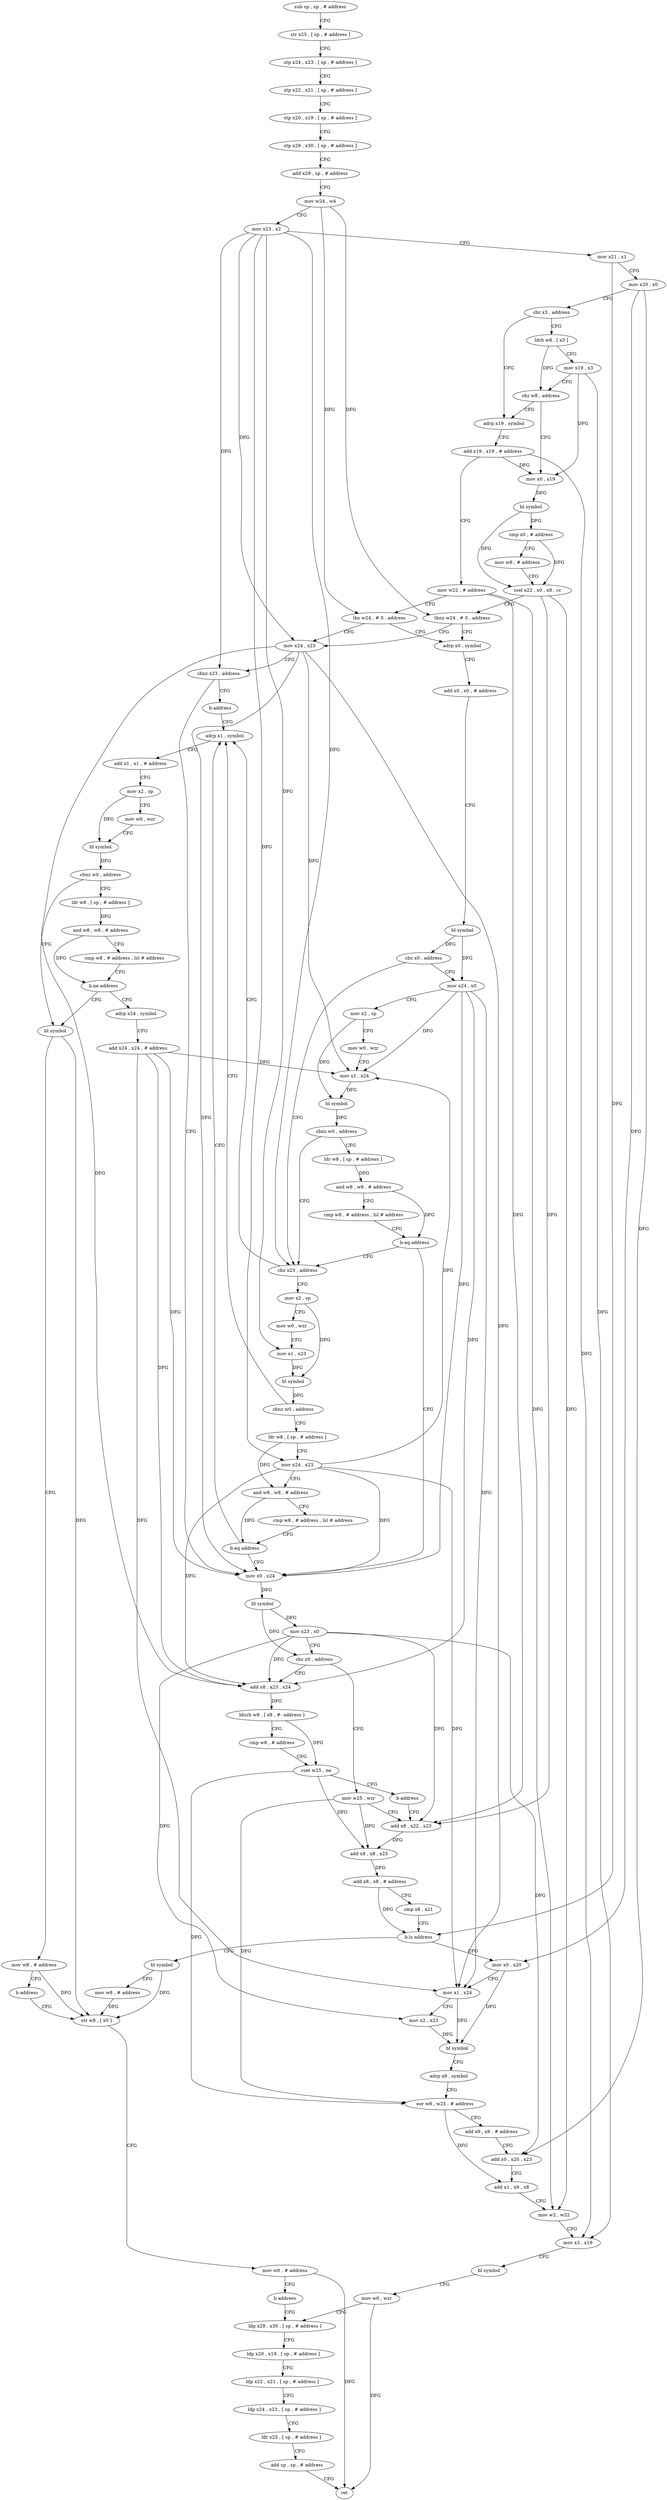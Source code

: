 digraph "func" {
"4299516" [label = "sub sp , sp , # address" ]
"4299520" [label = "str x25 , [ sp , # address ]" ]
"4299524" [label = "stp x24 , x23 , [ sp , # address ]" ]
"4299528" [label = "stp x22 , x21 , [ sp , # address ]" ]
"4299532" [label = "stp x20 , x19 , [ sp , # address ]" ]
"4299536" [label = "stp x29 , x30 , [ sp , # address ]" ]
"4299540" [label = "add x29 , sp , # address" ]
"4299544" [label = "mov w24 , w4" ]
"4299548" [label = "mov x23 , x2" ]
"4299552" [label = "mov x21 , x1" ]
"4299556" [label = "mov x20 , x0" ]
"4299560" [label = "cbz x3 , address" ]
"4299612" [label = "adrp x19 , symbol" ]
"4299564" [label = "ldrb w8 , [ x3 ]" ]
"4299616" [label = "add x19 , x19 , # address" ]
"4299620" [label = "mov w22 , # address" ]
"4299624" [label = "tbz w24 , # 0 , address" ]
"4299600" [label = "mov x24 , x23" ]
"4299628" [label = "adrp x0 , symbol" ]
"4299568" [label = "mov x19 , x3" ]
"4299572" [label = "cbz w8 , address" ]
"4299576" [label = "mov x0 , x19" ]
"4299604" [label = "cbnz x23 , address" ]
"4299776" [label = "mov x0 , x24" ]
"4299608" [label = "b address" ]
"4299632" [label = "add x0 , x0 , # address" ]
"4299636" [label = "bl symbol" ]
"4299640" [label = "cbz x0 , address" ]
"4299684" [label = "cbz x23 , address" ]
"4299644" [label = "mov x24 , x0" ]
"4299580" [label = "bl symbol" ]
"4299584" [label = "cmp x0 , # address" ]
"4299588" [label = "mov w8 , # address" ]
"4299592" [label = "csel x22 , x0 , x8 , cc" ]
"4299596" [label = "tbnz w24 , # 0 , address" ]
"4299780" [label = "bl symbol" ]
"4299784" [label = "mov x23 , x0" ]
"4299788" [label = "cbz x0 , address" ]
"4299824" [label = "mov w25 , wzr" ]
"4299792" [label = "add x8 , x23 , x24" ]
"4299728" [label = "adrp x1 , symbol" ]
"4299688" [label = "mov x2 , sp" ]
"4299648" [label = "mov x2 , sp" ]
"4299652" [label = "mov w0 , wzr" ]
"4299656" [label = "mov x1 , x24" ]
"4299660" [label = "bl symbol" ]
"4299664" [label = "cbnz w0 , address" ]
"4299668" [label = "ldr w8 , [ sp , # address ]" ]
"4299828" [label = "add x8 , x22 , x23" ]
"4299796" [label = "ldurb w8 , [ x8 , #- address ]" ]
"4299800" [label = "cmp w8 , # address" ]
"4299804" [label = "cset w25 , ne" ]
"4299808" [label = "b address" ]
"4299732" [label = "add x1 , x1 , # address" ]
"4299736" [label = "mov x2 , sp" ]
"4299740" [label = "mov w0 , wzr" ]
"4299744" [label = "bl symbol" ]
"4299748" [label = "cbnz w0 , address" ]
"4299812" [label = "bl symbol" ]
"4299752" [label = "ldr w8 , [ sp , # address ]" ]
"4299692" [label = "mov w0 , wzr" ]
"4299696" [label = "mov x1 , x23" ]
"4299700" [label = "bl symbol" ]
"4299704" [label = "cbnz w0 , address" ]
"4299708" [label = "ldr w8 , [ sp , # address ]" ]
"4299672" [label = "and w8 , w8 , # address" ]
"4299676" [label = "cmp w8 , # address , lsl # address" ]
"4299680" [label = "b.eq address" ]
"4299868" [label = "mov x0 , x20" ]
"4299872" [label = "mov x1 , x24" ]
"4299876" [label = "mov x2 , x23" ]
"4299880" [label = "bl symbol" ]
"4299884" [label = "adrp x9 , symbol" ]
"4299888" [label = "eor w8 , w25 , # address" ]
"4299892" [label = "add x9 , x9 , # address" ]
"4299896" [label = "add x0 , x20 , x23" ]
"4299900" [label = "add x1 , x9 , x8" ]
"4299904" [label = "mov w2 , w22" ]
"4299908" [label = "mov x3 , x19" ]
"4299912" [label = "bl symbol" ]
"4299916" [label = "mov w0 , wzr" ]
"4299920" [label = "ldp x29 , x30 , [ sp , # address ]" ]
"4299848" [label = "bl symbol" ]
"4299852" [label = "mov w8 , # address" ]
"4299856" [label = "str w8 , [ x0 ]" ]
"4299832" [label = "add x8 , x8 , x25" ]
"4299836" [label = "add x8 , x8 , # address" ]
"4299840" [label = "cmp x8 , x21" ]
"4299844" [label = "b.ls address" ]
"4299816" [label = "mov w8 , # address" ]
"4299820" [label = "b address" ]
"4299756" [label = "and w8 , w8 , # address" ]
"4299760" [label = "cmp w8 , # address , lsl # address" ]
"4299764" [label = "b.ne address" ]
"4299768" [label = "adrp x24 , symbol" ]
"4299712" [label = "mov x24 , x23" ]
"4299716" [label = "and w8 , w8 , # address" ]
"4299720" [label = "cmp w8 , # address , lsl # address" ]
"4299724" [label = "b.eq address" ]
"4299924" [label = "ldp x20 , x19 , [ sp , # address ]" ]
"4299928" [label = "ldp x22 , x21 , [ sp , # address ]" ]
"4299932" [label = "ldp x24 , x23 , [ sp , # address ]" ]
"4299936" [label = "ldr x25 , [ sp , # address ]" ]
"4299940" [label = "add sp , sp , # address" ]
"4299944" [label = "ret" ]
"4299860" [label = "mov w0 , # address" ]
"4299864" [label = "b address" ]
"4299772" [label = "add x24 , x24 , # address" ]
"4299516" -> "4299520" [ label = "CFG" ]
"4299520" -> "4299524" [ label = "CFG" ]
"4299524" -> "4299528" [ label = "CFG" ]
"4299528" -> "4299532" [ label = "CFG" ]
"4299532" -> "4299536" [ label = "CFG" ]
"4299536" -> "4299540" [ label = "CFG" ]
"4299540" -> "4299544" [ label = "CFG" ]
"4299544" -> "4299548" [ label = "CFG" ]
"4299544" -> "4299624" [ label = "DFG" ]
"4299544" -> "4299596" [ label = "DFG" ]
"4299548" -> "4299552" [ label = "CFG" ]
"4299548" -> "4299600" [ label = "DFG" ]
"4299548" -> "4299604" [ label = "DFG" ]
"4299548" -> "4299684" [ label = "DFG" ]
"4299548" -> "4299696" [ label = "DFG" ]
"4299548" -> "4299712" [ label = "DFG" ]
"4299552" -> "4299556" [ label = "CFG" ]
"4299552" -> "4299844" [ label = "DFG" ]
"4299556" -> "4299560" [ label = "CFG" ]
"4299556" -> "4299868" [ label = "DFG" ]
"4299556" -> "4299896" [ label = "DFG" ]
"4299560" -> "4299612" [ label = "CFG" ]
"4299560" -> "4299564" [ label = "CFG" ]
"4299612" -> "4299616" [ label = "CFG" ]
"4299564" -> "4299568" [ label = "CFG" ]
"4299564" -> "4299572" [ label = "DFG" ]
"4299616" -> "4299620" [ label = "CFG" ]
"4299616" -> "4299576" [ label = "DFG" ]
"4299616" -> "4299908" [ label = "DFG" ]
"4299620" -> "4299624" [ label = "CFG" ]
"4299620" -> "4299828" [ label = "DFG" ]
"4299620" -> "4299904" [ label = "DFG" ]
"4299624" -> "4299600" [ label = "CFG" ]
"4299624" -> "4299628" [ label = "CFG" ]
"4299600" -> "4299604" [ label = "CFG" ]
"4299600" -> "4299776" [ label = "DFG" ]
"4299600" -> "4299656" [ label = "DFG" ]
"4299600" -> "4299792" [ label = "DFG" ]
"4299600" -> "4299872" [ label = "DFG" ]
"4299628" -> "4299632" [ label = "CFG" ]
"4299568" -> "4299572" [ label = "CFG" ]
"4299568" -> "4299576" [ label = "DFG" ]
"4299568" -> "4299908" [ label = "DFG" ]
"4299572" -> "4299612" [ label = "CFG" ]
"4299572" -> "4299576" [ label = "CFG" ]
"4299576" -> "4299580" [ label = "DFG" ]
"4299604" -> "4299776" [ label = "CFG" ]
"4299604" -> "4299608" [ label = "CFG" ]
"4299776" -> "4299780" [ label = "DFG" ]
"4299608" -> "4299728" [ label = "CFG" ]
"4299632" -> "4299636" [ label = "CFG" ]
"4299636" -> "4299640" [ label = "DFG" ]
"4299636" -> "4299644" [ label = "DFG" ]
"4299640" -> "4299684" [ label = "CFG" ]
"4299640" -> "4299644" [ label = "CFG" ]
"4299684" -> "4299728" [ label = "CFG" ]
"4299684" -> "4299688" [ label = "CFG" ]
"4299644" -> "4299648" [ label = "CFG" ]
"4299644" -> "4299776" [ label = "DFG" ]
"4299644" -> "4299656" [ label = "DFG" ]
"4299644" -> "4299792" [ label = "DFG" ]
"4299644" -> "4299872" [ label = "DFG" ]
"4299580" -> "4299584" [ label = "DFG" ]
"4299580" -> "4299592" [ label = "DFG" ]
"4299584" -> "4299588" [ label = "CFG" ]
"4299584" -> "4299592" [ label = "DFG" ]
"4299588" -> "4299592" [ label = "CFG" ]
"4299592" -> "4299596" [ label = "CFG" ]
"4299592" -> "4299828" [ label = "DFG" ]
"4299592" -> "4299904" [ label = "DFG" ]
"4299596" -> "4299628" [ label = "CFG" ]
"4299596" -> "4299600" [ label = "CFG" ]
"4299780" -> "4299784" [ label = "DFG" ]
"4299780" -> "4299788" [ label = "DFG" ]
"4299784" -> "4299788" [ label = "CFG" ]
"4299784" -> "4299792" [ label = "DFG" ]
"4299784" -> "4299828" [ label = "DFG" ]
"4299784" -> "4299876" [ label = "DFG" ]
"4299784" -> "4299896" [ label = "DFG" ]
"4299788" -> "4299824" [ label = "CFG" ]
"4299788" -> "4299792" [ label = "CFG" ]
"4299824" -> "4299828" [ label = "CFG" ]
"4299824" -> "4299832" [ label = "DFG" ]
"4299824" -> "4299888" [ label = "DFG" ]
"4299792" -> "4299796" [ label = "DFG" ]
"4299728" -> "4299732" [ label = "CFG" ]
"4299688" -> "4299692" [ label = "CFG" ]
"4299688" -> "4299700" [ label = "DFG" ]
"4299648" -> "4299652" [ label = "CFG" ]
"4299648" -> "4299660" [ label = "DFG" ]
"4299652" -> "4299656" [ label = "CFG" ]
"4299656" -> "4299660" [ label = "DFG" ]
"4299660" -> "4299664" [ label = "DFG" ]
"4299664" -> "4299684" [ label = "CFG" ]
"4299664" -> "4299668" [ label = "CFG" ]
"4299668" -> "4299672" [ label = "DFG" ]
"4299828" -> "4299832" [ label = "DFG" ]
"4299796" -> "4299800" [ label = "CFG" ]
"4299796" -> "4299804" [ label = "DFG" ]
"4299800" -> "4299804" [ label = "CFG" ]
"4299804" -> "4299808" [ label = "CFG" ]
"4299804" -> "4299832" [ label = "DFG" ]
"4299804" -> "4299888" [ label = "DFG" ]
"4299808" -> "4299828" [ label = "CFG" ]
"4299732" -> "4299736" [ label = "CFG" ]
"4299736" -> "4299740" [ label = "CFG" ]
"4299736" -> "4299744" [ label = "DFG" ]
"4299740" -> "4299744" [ label = "CFG" ]
"4299744" -> "4299748" [ label = "DFG" ]
"4299748" -> "4299812" [ label = "CFG" ]
"4299748" -> "4299752" [ label = "CFG" ]
"4299812" -> "4299816" [ label = "CFG" ]
"4299812" -> "4299856" [ label = "DFG" ]
"4299752" -> "4299756" [ label = "DFG" ]
"4299692" -> "4299696" [ label = "CFG" ]
"4299696" -> "4299700" [ label = "DFG" ]
"4299700" -> "4299704" [ label = "DFG" ]
"4299704" -> "4299728" [ label = "CFG" ]
"4299704" -> "4299708" [ label = "CFG" ]
"4299708" -> "4299712" [ label = "CFG" ]
"4299708" -> "4299716" [ label = "DFG" ]
"4299672" -> "4299676" [ label = "CFG" ]
"4299672" -> "4299680" [ label = "DFG" ]
"4299676" -> "4299680" [ label = "CFG" ]
"4299680" -> "4299776" [ label = "CFG" ]
"4299680" -> "4299684" [ label = "CFG" ]
"4299868" -> "4299872" [ label = "CFG" ]
"4299868" -> "4299880" [ label = "DFG" ]
"4299872" -> "4299876" [ label = "CFG" ]
"4299872" -> "4299880" [ label = "DFG" ]
"4299876" -> "4299880" [ label = "DFG" ]
"4299880" -> "4299884" [ label = "CFG" ]
"4299884" -> "4299888" [ label = "CFG" ]
"4299888" -> "4299892" [ label = "CFG" ]
"4299888" -> "4299900" [ label = "DFG" ]
"4299892" -> "4299896" [ label = "CFG" ]
"4299896" -> "4299900" [ label = "CFG" ]
"4299900" -> "4299904" [ label = "CFG" ]
"4299904" -> "4299908" [ label = "CFG" ]
"4299908" -> "4299912" [ label = "CFG" ]
"4299912" -> "4299916" [ label = "CFG" ]
"4299916" -> "4299920" [ label = "CFG" ]
"4299916" -> "4299944" [ label = "DFG" ]
"4299920" -> "4299924" [ label = "CFG" ]
"4299848" -> "4299852" [ label = "CFG" ]
"4299848" -> "4299856" [ label = "DFG" ]
"4299852" -> "4299856" [ label = "DFG" ]
"4299856" -> "4299860" [ label = "CFG" ]
"4299832" -> "4299836" [ label = "DFG" ]
"4299836" -> "4299840" [ label = "CFG" ]
"4299836" -> "4299844" [ label = "DFG" ]
"4299840" -> "4299844" [ label = "CFG" ]
"4299844" -> "4299868" [ label = "CFG" ]
"4299844" -> "4299848" [ label = "CFG" ]
"4299816" -> "4299820" [ label = "CFG" ]
"4299816" -> "4299856" [ label = "DFG" ]
"4299820" -> "4299856" [ label = "CFG" ]
"4299756" -> "4299760" [ label = "CFG" ]
"4299756" -> "4299764" [ label = "DFG" ]
"4299760" -> "4299764" [ label = "CFG" ]
"4299764" -> "4299812" [ label = "CFG" ]
"4299764" -> "4299768" [ label = "CFG" ]
"4299768" -> "4299772" [ label = "CFG" ]
"4299712" -> "4299716" [ label = "CFG" ]
"4299712" -> "4299776" [ label = "DFG" ]
"4299712" -> "4299656" [ label = "DFG" ]
"4299712" -> "4299792" [ label = "DFG" ]
"4299712" -> "4299872" [ label = "DFG" ]
"4299716" -> "4299720" [ label = "CFG" ]
"4299716" -> "4299724" [ label = "DFG" ]
"4299720" -> "4299724" [ label = "CFG" ]
"4299724" -> "4299776" [ label = "CFG" ]
"4299724" -> "4299728" [ label = "CFG" ]
"4299924" -> "4299928" [ label = "CFG" ]
"4299928" -> "4299932" [ label = "CFG" ]
"4299932" -> "4299936" [ label = "CFG" ]
"4299936" -> "4299940" [ label = "CFG" ]
"4299940" -> "4299944" [ label = "CFG" ]
"4299860" -> "4299864" [ label = "CFG" ]
"4299860" -> "4299944" [ label = "DFG" ]
"4299864" -> "4299920" [ label = "CFG" ]
"4299772" -> "4299776" [ label = "DFG" ]
"4299772" -> "4299656" [ label = "DFG" ]
"4299772" -> "4299792" [ label = "DFG" ]
"4299772" -> "4299872" [ label = "DFG" ]
}
